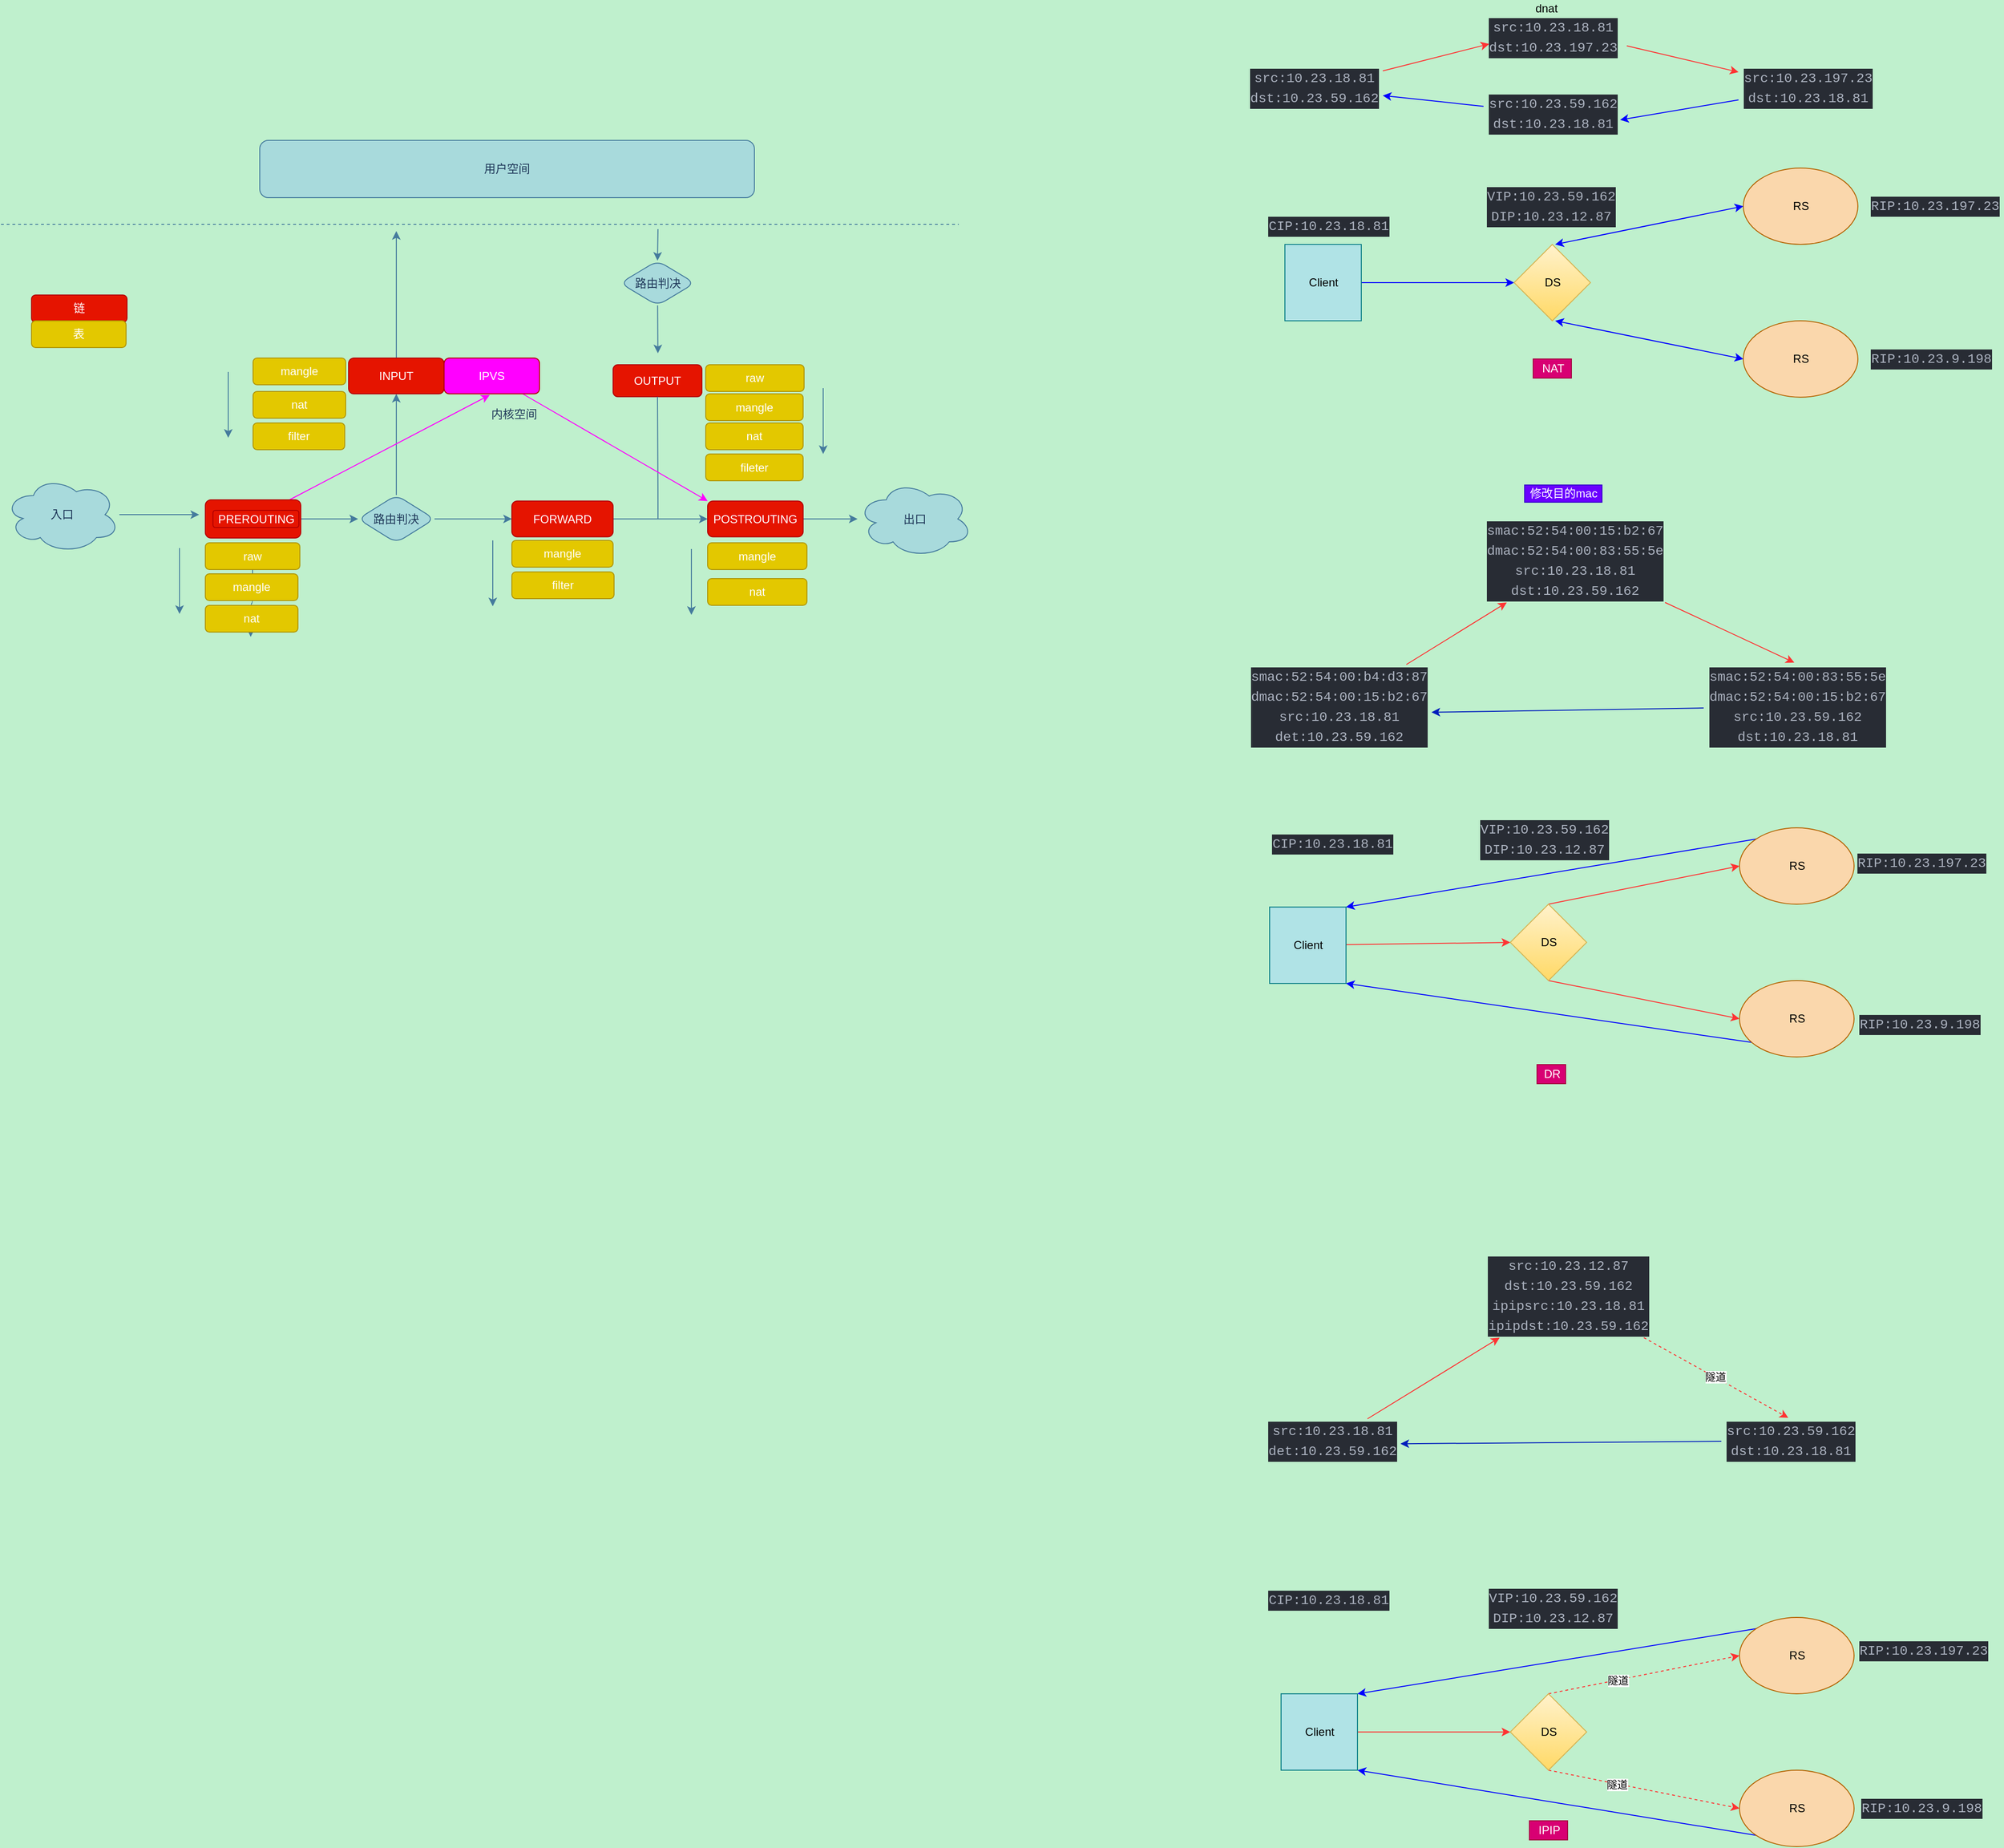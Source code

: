 <mxfile>
    <diagram id="GMHvPgjsuaQrlUMdtgEz" name="第 1 页">
        <mxGraphModel dx="1312" dy="819" grid="0" gridSize="10" guides="1" tooltips="1" connect="1" arrows="1" fold="1" page="1" pageScale="1" pageWidth="4681" pageHeight="3300" background="#BFF0CD" math="0" shadow="0">
            <root>
                <mxCell id="0"/>
                <mxCell id="1" parent="0"/>
                <mxCell id="16" style="edgeStyle=none;html=1;entryX=0;entryY=0.5;entryDx=0;entryDy=0;strokeColor=#0000FF;" parent="1" source="13" target="14" edge="1">
                    <mxGeometry relative="1" as="geometry"/>
                </mxCell>
                <mxCell id="13" value="&lt;font color=&quot;#000000&quot;&gt;Client&lt;/font&gt;" style="rounded=0;whiteSpace=wrap;html=1;fillColor=#b0e3e6;strokeColor=#0e8088;" parent="1" vertex="1">
                    <mxGeometry x="1460.5" y="337" width="80" height="80" as="geometry"/>
                </mxCell>
                <mxCell id="20" style="edgeStyle=none;html=1;exitX=0.5;exitY=1;exitDx=0;exitDy=0;" parent="1" source="14" edge="1">
                    <mxGeometry relative="1" as="geometry">
                        <mxPoint x="1740.7" y="417" as="targetPoint"/>
                    </mxGeometry>
                </mxCell>
                <mxCell id="14" value="&lt;font color=&quot;#000000&quot;&gt;DS&lt;/font&gt;" style="rhombus;whiteSpace=wrap;html=1;fillColor=#fff2cc;gradientColor=#ffd966;strokeColor=#d6b656;" parent="1" vertex="1">
                    <mxGeometry x="1700.5" y="337" width="80" height="80" as="geometry"/>
                </mxCell>
                <mxCell id="15" value="&lt;font color=&quot;#000000&quot;&gt;RS&lt;/font&gt;" style="ellipse;whiteSpace=wrap;html=1;fillColor=#fad7ac;strokeColor=#b46504;" parent="1" vertex="1">
                    <mxGeometry x="1940.5" y="257" width="120" height="80" as="geometry"/>
                </mxCell>
                <mxCell id="18" value="&lt;font color=&quot;#000000&quot;&gt;RS&lt;/font&gt;" style="ellipse;whiteSpace=wrap;html=1;fillColor=#fad7ac;strokeColor=#b46504;" parent="1" vertex="1">
                    <mxGeometry x="1940.5" y="417" width="120" height="80" as="geometry"/>
                </mxCell>
                <mxCell id="24" style="edgeStyle=none;html=1;entryX=0;entryY=0.5;entryDx=0;entryDy=0;strokeColor=#FF3333;" parent="1" source="25" target="29" edge="1">
                    <mxGeometry relative="1" as="geometry"/>
                </mxCell>
                <mxCell id="25" value="&lt;font color=&quot;#000000&quot;&gt;Client&lt;/font&gt;" style="rounded=0;whiteSpace=wrap;html=1;fillColor=#b0e3e6;strokeColor=#0e8088;" parent="1" vertex="1">
                    <mxGeometry x="1444.5" y="1031" width="80" height="80" as="geometry"/>
                </mxCell>
                <mxCell id="26" style="edgeStyle=none;html=1;entryX=0;entryY=0.5;entryDx=0;entryDy=0;exitX=0.5;exitY=0;exitDx=0;exitDy=0;strokeColor=#FF3333;" parent="1" source="29" target="30" edge="1">
                    <mxGeometry relative="1" as="geometry"/>
                </mxCell>
                <mxCell id="27" style="edgeStyle=none;html=1;entryX=0;entryY=0.5;entryDx=0;entryDy=0;exitX=0.5;exitY=1;exitDx=0;exitDy=0;strokeColor=#FF3333;" parent="1" source="29" target="31" edge="1">
                    <mxGeometry relative="1" as="geometry"/>
                </mxCell>
                <mxCell id="28" style="edgeStyle=none;html=1;exitX=0.5;exitY=1;exitDx=0;exitDy=0;" parent="1" source="29" edge="1">
                    <mxGeometry relative="1" as="geometry">
                        <mxPoint x="1736.7" y="1108" as="targetPoint"/>
                    </mxGeometry>
                </mxCell>
                <mxCell id="29" value="&lt;font color=&quot;#000000&quot;&gt;DS&lt;/font&gt;" style="rhombus;whiteSpace=wrap;html=1;fillColor=#fff2cc;gradientColor=#ffd966;strokeColor=#d6b656;" parent="1" vertex="1">
                    <mxGeometry x="1696.5" y="1028" width="80" height="80" as="geometry"/>
                </mxCell>
                <mxCell id="34" style="edgeStyle=none;html=1;entryX=1;entryY=0;entryDx=0;entryDy=0;exitX=0;exitY=0;exitDx=0;exitDy=0;strokeColor=#0000FF;" parent="1" source="30" target="25" edge="1">
                    <mxGeometry relative="1" as="geometry"/>
                </mxCell>
                <mxCell id="30" value="&lt;font color=&quot;#000000&quot;&gt;RS&lt;/font&gt;" style="ellipse;whiteSpace=wrap;html=1;fillColor=#fad7ac;strokeColor=#b46504;" parent="1" vertex="1">
                    <mxGeometry x="1936.5" y="948" width="120" height="80" as="geometry"/>
                </mxCell>
                <mxCell id="35" style="edgeStyle=none;html=1;entryX=1;entryY=1;entryDx=0;entryDy=0;exitX=0.108;exitY=0.81;exitDx=0;exitDy=0;exitPerimeter=0;strokeColor=#0000FF;" parent="1" source="31" target="25" edge="1">
                    <mxGeometry relative="1" as="geometry"/>
                </mxCell>
                <mxCell id="31" value="&lt;font color=&quot;#000000&quot;&gt;RS&lt;/font&gt;" style="ellipse;whiteSpace=wrap;html=1;fillColor=#fad7ac;strokeColor=#b46504;" parent="1" vertex="1">
                    <mxGeometry x="1936.5" y="1108" width="120" height="80" as="geometry"/>
                </mxCell>
                <mxCell id="44" style="edgeStyle=none;html=1;entryX=0;entryY=0.5;entryDx=0;entryDy=0;strokeColor=#FF3333;" parent="1" source="45" target="49" edge="1">
                    <mxGeometry relative="1" as="geometry"/>
                </mxCell>
                <mxCell id="45" value="&lt;font color=&quot;#000000&quot;&gt;Client&lt;/font&gt;" style="rounded=0;whiteSpace=wrap;html=1;fillColor=#b0e3e6;strokeColor=#0e8088;" parent="1" vertex="1">
                    <mxGeometry x="1456.5" y="1855" width="80" height="80" as="geometry"/>
                </mxCell>
                <mxCell id="48" style="edgeStyle=none;html=1;exitX=0.5;exitY=1;exitDx=0;exitDy=0;" parent="1" source="49" edge="1">
                    <mxGeometry relative="1" as="geometry">
                        <mxPoint x="1736.7" y="1935" as="targetPoint"/>
                    </mxGeometry>
                </mxCell>
                <mxCell id="95" style="edgeStyle=none;html=1;entryX=0;entryY=0.5;entryDx=0;entryDy=0;strokeColor=#FF3333;exitX=0.5;exitY=0;exitDx=0;exitDy=0;dashed=1;" parent="1" source="49" target="50" edge="1">
                    <mxGeometry relative="1" as="geometry"/>
                </mxCell>
                <mxCell id="97" value="隧道" style="edgeLabel;html=1;align=center;verticalAlign=middle;resizable=0;points=[];" parent="95" vertex="1" connectable="0">
                    <mxGeometry x="-0.269" relative="1" as="geometry">
                        <mxPoint x="-1" as="offset"/>
                    </mxGeometry>
                </mxCell>
                <mxCell id="96" value="隧道" style="edgeStyle=none;html=1;entryX=0;entryY=0.5;entryDx=0;entryDy=0;dashed=1;strokeColor=#FF3333;exitX=0.5;exitY=1;exitDx=0;exitDy=0;" parent="1" source="49" target="51" edge="1">
                    <mxGeometry x="-0.279" y="-1" relative="1" as="geometry">
                        <mxPoint as="offset"/>
                    </mxGeometry>
                </mxCell>
                <mxCell id="49" value="&lt;font color=&quot;#000000&quot;&gt;DS&lt;/font&gt;" style="rhombus;whiteSpace=wrap;html=1;fillColor=#fff2cc;gradientColor=#ffd966;strokeColor=#d6b656;" parent="1" vertex="1">
                    <mxGeometry x="1696.5" y="1855" width="80" height="80" as="geometry"/>
                </mxCell>
                <mxCell id="99" style="edgeStyle=none;html=1;entryX=1;entryY=0;entryDx=0;entryDy=0;strokeColor=#0000FF;exitX=0;exitY=0;exitDx=0;exitDy=0;" parent="1" source="50" target="45" edge="1">
                    <mxGeometry relative="1" as="geometry"/>
                </mxCell>
                <mxCell id="50" value="&lt;font color=&quot;#000000&quot;&gt;RS&lt;/font&gt;" style="ellipse;whiteSpace=wrap;html=1;fillColor=#fad7ac;strokeColor=#b46504;" parent="1" vertex="1">
                    <mxGeometry x="1936.5" y="1775" width="120" height="80" as="geometry"/>
                </mxCell>
                <mxCell id="100" style="edgeStyle=none;html=1;entryX=1;entryY=1;entryDx=0;entryDy=0;strokeColor=#0000FF;exitX=0;exitY=1;exitDx=0;exitDy=0;" parent="1" source="51" target="45" edge="1">
                    <mxGeometry relative="1" as="geometry"/>
                </mxCell>
                <mxCell id="51" value="&lt;font color=&quot;#000000&quot;&gt;RS&lt;/font&gt;" style="ellipse;whiteSpace=wrap;html=1;fillColor=#fad7ac;strokeColor=#b46504;" parent="1" vertex="1">
                    <mxGeometry x="1936.5" y="1935" width="120" height="80" as="geometry"/>
                </mxCell>
                <mxCell id="57" value="NAT" style="text;html=1;align=center;verticalAlign=middle;resizable=0;points=[];autosize=1;strokeColor=#A50040;fillColor=#d80073;fontColor=#ffffff;" parent="1" vertex="1">
                    <mxGeometry x="1720.5" y="457" width="40" height="20" as="geometry"/>
                </mxCell>
                <mxCell id="58" value="DR" style="text;html=1;align=center;verticalAlign=middle;resizable=0;points=[];autosize=1;strokeColor=#A50040;fillColor=#d80073;fontColor=#ffffff;" parent="1" vertex="1">
                    <mxGeometry x="1724.5" y="1196" width="30" height="20" as="geometry"/>
                </mxCell>
                <mxCell id="59" value="IPIP&lt;br&gt;" style="text;html=1;align=center;verticalAlign=middle;resizable=0;points=[];autosize=1;strokeColor=#A50040;fillColor=#d80073;fontColor=#ffffff;" parent="1" vertex="1">
                    <mxGeometry x="1716.5" y="1988" width="40" height="20" as="geometry"/>
                </mxCell>
                <mxCell id="61" value="" style="endArrow=classic;startArrow=classic;html=1;strokeColor=#0000FF;entryX=0;entryY=0.5;entryDx=0;entryDy=0;" parent="1" target="15" edge="1">
                    <mxGeometry width="50" height="50" relative="1" as="geometry">
                        <mxPoint x="1743.5" y="337" as="sourcePoint"/>
                        <mxPoint x="1793.5" y="287" as="targetPoint"/>
                    </mxGeometry>
                </mxCell>
                <mxCell id="62" value="" style="endArrow=classic;startArrow=classic;html=1;strokeColor=#0000FF;exitX=0;exitY=0.5;exitDx=0;exitDy=0;" parent="1" source="18" edge="1">
                    <mxGeometry width="50" height="50" relative="1" as="geometry">
                        <mxPoint x="1693.5" y="467" as="sourcePoint"/>
                        <mxPoint x="1743.5" y="417" as="targetPoint"/>
                    </mxGeometry>
                </mxCell>
                <mxCell id="63" value="&lt;div style=&quot;color: rgb(171 , 178 , 191) ; background-color: rgb(40 , 44 , 52) ; font-family: &amp;#34;jetbrains mono&amp;#34; , &amp;#34;courier new&amp;#34; , monospace , &amp;#34;menlo&amp;#34; , &amp;#34;monaco&amp;#34; , &amp;#34;courier new&amp;#34; , monospace ; font-size: 14px ; line-height: 21px&quot;&gt;CIP:10.23.18.81&lt;/div&gt;" style="text;html=1;align=center;verticalAlign=middle;resizable=0;points=[];autosize=1;strokeColor=none;fillColor=none;" parent="1" vertex="1">
                    <mxGeometry x="1437.5" y="305" width="136" height="25" as="geometry"/>
                </mxCell>
                <mxCell id="64" value="&lt;div style=&quot;color: rgb(171 , 178 , 191) ; background-color: rgb(40 , 44 , 52) ; font-family: &amp;#34;jetbrains mono&amp;#34; , &amp;#34;courier new&amp;#34; , monospace , &amp;#34;menlo&amp;#34; , &amp;#34;monaco&amp;#34; , &amp;#34;courier new&amp;#34; , monospace ; font-size: 14px ; line-height: 21px&quot;&gt;VIP:10.23.59.162&lt;/div&gt;&lt;div style=&quot;color: rgb(171 , 178 , 191) ; background-color: rgb(40 , 44 , 52) ; font-family: &amp;#34;jetbrains mono&amp;#34; , &amp;#34;courier new&amp;#34; , monospace , &amp;#34;menlo&amp;#34; , &amp;#34;monaco&amp;#34; , &amp;#34;courier new&amp;#34; , monospace ; font-size: 14px ; line-height: 21px&quot;&gt;DIP:&lt;span style=&quot;font-family: &amp;#34;jetbrains mono&amp;#34; , &amp;#34;courier new&amp;#34; , monospace , &amp;#34;menlo&amp;#34; , &amp;#34;monaco&amp;#34; , &amp;#34;courier new&amp;#34; , monospace&quot;&gt;10.23.12.87&lt;/span&gt;&lt;/div&gt;" style="text;html=1;align=center;verticalAlign=middle;resizable=0;points=[];autosize=1;strokeColor=none;fillColor=none;" parent="1" vertex="1">
                    <mxGeometry x="1666.5" y="274" width="144" height="46" as="geometry"/>
                </mxCell>
                <mxCell id="69" value="&lt;div style=&quot;color: rgb(171 , 178 , 191) ; background-color: rgb(40 , 44 , 52) ; font-family: &amp;#34;jetbrains mono&amp;#34; , &amp;#34;courier new&amp;#34; , monospace , &amp;#34;menlo&amp;#34; , &amp;#34;monaco&amp;#34; , &amp;#34;courier new&amp;#34; , monospace ; font-size: 14px ; line-height: 21px&quot;&gt;RIP:&lt;span style=&quot;font-family: &amp;#34;jetbrains mono&amp;#34; , &amp;#34;courier new&amp;#34; , monospace , &amp;#34;menlo&amp;#34; , &amp;#34;monaco&amp;#34; , &amp;#34;courier new&amp;#34; , monospace&quot;&gt;10.23.197.23&lt;/span&gt;&lt;/div&gt;" style="text;html=1;align=center;verticalAlign=middle;resizable=0;points=[];autosize=1;strokeColor=none;fillColor=none;" parent="1" vertex="1">
                    <mxGeometry x="2068.5" y="284.5" width="144" height="25" as="geometry"/>
                </mxCell>
                <mxCell id="70" value="&lt;div style=&quot;color: rgb(171 , 178 , 191) ; background-color: rgb(40 , 44 , 52) ; font-family: &amp;#34;jetbrains mono&amp;#34; , &amp;#34;courier new&amp;#34; , monospace , &amp;#34;menlo&amp;#34; , &amp;#34;monaco&amp;#34; , &amp;#34;courier new&amp;#34; , monospace ; font-size: 14px ; line-height: 21px&quot;&gt;RIP:&lt;span style=&quot;font-family: &amp;#34;jetbrains mono&amp;#34; , &amp;#34;courier new&amp;#34; , monospace , &amp;#34;menlo&amp;#34; , &amp;#34;monaco&amp;#34; , &amp;#34;courier new&amp;#34; , monospace&quot;&gt;10.23.9.198  &lt;/span&gt;&lt;/div&gt;" style="text;html=1;align=center;verticalAlign=middle;resizable=0;points=[];autosize=1;strokeColor=none;fillColor=none;" parent="1" vertex="1">
                    <mxGeometry x="2068.5" y="444.5" width="136" height="25" as="geometry"/>
                </mxCell>
                <mxCell id="71" value="&lt;div style=&quot;color: rgb(171 , 178 , 191) ; background-color: rgb(40 , 44 , 52) ; font-family: &amp;#34;jetbrains mono&amp;#34; , &amp;#34;courier new&amp;#34; , monospace , &amp;#34;menlo&amp;#34; , &amp;#34;monaco&amp;#34; , &amp;#34;courier new&amp;#34; , monospace ; font-size: 14px ; line-height: 21px&quot;&gt;CIP:10.23.18.81&lt;/div&gt;" style="text;html=1;align=center;verticalAlign=middle;resizable=0;points=[];autosize=1;strokeColor=none;fillColor=none;" parent="1" vertex="1">
                    <mxGeometry x="1441.5" y="952" width="136" height="25" as="geometry"/>
                </mxCell>
                <mxCell id="72" value="&lt;div style=&quot;color: rgb(171 , 178 , 191) ; background-color: rgb(40 , 44 , 52) ; font-family: &amp;#34;jetbrains mono&amp;#34; , &amp;#34;courier new&amp;#34; , monospace , &amp;#34;menlo&amp;#34; , &amp;#34;monaco&amp;#34; , &amp;#34;courier new&amp;#34; , monospace ; font-size: 14px ; line-height: 21px&quot;&gt;VIP:10.23.59.162&lt;/div&gt;&lt;div style=&quot;color: rgb(171 , 178 , 191) ; background-color: rgb(40 , 44 , 52) ; font-family: &amp;#34;jetbrains mono&amp;#34; , &amp;#34;courier new&amp;#34; , monospace , &amp;#34;menlo&amp;#34; , &amp;#34;monaco&amp;#34; , &amp;#34;courier new&amp;#34; , monospace ; font-size: 14px ; line-height: 21px&quot;&gt;DIP:&lt;span style=&quot;font-family: &amp;#34;jetbrains mono&amp;#34; , &amp;#34;courier new&amp;#34; , monospace , &amp;#34;menlo&amp;#34; , &amp;#34;monaco&amp;#34; , &amp;#34;courier new&amp;#34; , monospace&quot;&gt;10.23.12.87&lt;/span&gt;&lt;/div&gt;" style="text;html=1;align=center;verticalAlign=middle;resizable=0;points=[];autosize=1;strokeColor=none;fillColor=none;" parent="1" vertex="1">
                    <mxGeometry x="1659.5" y="937" width="144" height="46" as="geometry"/>
                </mxCell>
                <mxCell id="73" value="&lt;div style=&quot;color: rgb(171 , 178 , 191) ; background-color: rgb(40 , 44 , 52) ; font-family: &amp;#34;jetbrains mono&amp;#34; , &amp;#34;courier new&amp;#34; , monospace , &amp;#34;menlo&amp;#34; , &amp;#34;monaco&amp;#34; , &amp;#34;courier new&amp;#34; , monospace ; font-size: 14px ; line-height: 21px&quot;&gt;RIP:&lt;span style=&quot;font-family: &amp;#34;jetbrains mono&amp;#34; , &amp;#34;courier new&amp;#34; , monospace , &amp;#34;menlo&amp;#34; , &amp;#34;monaco&amp;#34; , &amp;#34;courier new&amp;#34; , monospace&quot;&gt;10.23.197.23&lt;/span&gt;&lt;/div&gt;" style="text;html=1;align=center;verticalAlign=middle;resizable=0;points=[];autosize=1;strokeColor=none;fillColor=none;" parent="1" vertex="1">
                    <mxGeometry x="2054.5" y="972" width="144" height="25" as="geometry"/>
                </mxCell>
                <mxCell id="74" value="&lt;div style=&quot;color: rgb(171 , 178 , 191) ; background-color: rgb(40 , 44 , 52) ; font-family: &amp;#34;jetbrains mono&amp;#34; , &amp;#34;courier new&amp;#34; , monospace , &amp;#34;menlo&amp;#34; , &amp;#34;monaco&amp;#34; , &amp;#34;courier new&amp;#34; , monospace ; font-size: 14px ; line-height: 21px&quot;&gt;CIP:10.23.18.81&lt;/div&gt;" style="text;html=1;align=center;verticalAlign=middle;resizable=0;points=[];autosize=1;strokeColor=none;fillColor=none;" parent="1" vertex="1">
                    <mxGeometry x="1437.5" y="1744" width="136" height="25" as="geometry"/>
                </mxCell>
                <mxCell id="75" value="&lt;div style=&quot;color: rgb(171 , 178 , 191) ; background-color: rgb(40 , 44 , 52) ; font-family: &amp;#34;jetbrains mono&amp;#34; , &amp;#34;courier new&amp;#34; , monospace , &amp;#34;menlo&amp;#34; , &amp;#34;monaco&amp;#34; , &amp;#34;courier new&amp;#34; , monospace ; font-size: 14px ; line-height: 21px&quot;&gt;VIP:10.23.59.162&lt;/div&gt;&lt;div style=&quot;color: rgb(171 , 178 , 191) ; background-color: rgb(40 , 44 , 52) ; font-family: &amp;#34;jetbrains mono&amp;#34; , &amp;#34;courier new&amp;#34; , monospace , &amp;#34;menlo&amp;#34; , &amp;#34;monaco&amp;#34; , &amp;#34;courier new&amp;#34; , monospace ; font-size: 14px ; line-height: 21px&quot;&gt;DIP:&lt;span style=&quot;font-family: &amp;#34;jetbrains mono&amp;#34; , &amp;#34;courier new&amp;#34; , monospace , &amp;#34;menlo&amp;#34; , &amp;#34;monaco&amp;#34; , &amp;#34;courier new&amp;#34; , monospace&quot;&gt;10.23.12.87&lt;/span&gt;&lt;/div&gt;" style="text;html=1;align=center;verticalAlign=middle;resizable=0;points=[];autosize=1;strokeColor=none;fillColor=none;" parent="1" vertex="1">
                    <mxGeometry x="1668.5" y="1742" width="144" height="46" as="geometry"/>
                </mxCell>
                <mxCell id="76" value="&lt;div style=&quot;color: rgb(171 , 178 , 191) ; background-color: rgb(40 , 44 , 52) ; font-family: &amp;#34;jetbrains mono&amp;#34; , &amp;#34;courier new&amp;#34; , monospace , &amp;#34;menlo&amp;#34; , &amp;#34;monaco&amp;#34; , &amp;#34;courier new&amp;#34; , monospace ; font-size: 14px ; line-height: 21px&quot;&gt;RIP:&lt;span style=&quot;font-family: &amp;#34;jetbrains mono&amp;#34; , &amp;#34;courier new&amp;#34; , monospace , &amp;#34;menlo&amp;#34; , &amp;#34;monaco&amp;#34; , &amp;#34;courier new&amp;#34; , monospace&quot;&gt;10.23.197.23&lt;/span&gt;&lt;/div&gt;" style="text;html=1;align=center;verticalAlign=middle;resizable=0;points=[];autosize=1;strokeColor=none;fillColor=none;" parent="1" vertex="1">
                    <mxGeometry x="2056.5" y="1797" width="144" height="25" as="geometry"/>
                </mxCell>
                <mxCell id="82" style="edgeStyle=none;html=1;fontColor=#000000;strokeColor=#FF3333;" parent="1" source="77" edge="1">
                    <mxGeometry relative="1" as="geometry">
                        <mxPoint x="1674.5" y="126.995" as="targetPoint"/>
                    </mxGeometry>
                </mxCell>
                <mxCell id="77" value="&lt;div style=&quot;color: rgb(171 , 178 , 191) ; background-color: rgb(40 , 44 , 52) ; font-family: &amp;#34;jetbrains mono&amp;#34; , &amp;#34;courier new&amp;#34; , monospace , &amp;#34;menlo&amp;#34; , &amp;#34;monaco&amp;#34; , &amp;#34;courier new&amp;#34; , monospace ; font-size: 14px ; line-height: 21px&quot;&gt;&lt;div&gt;src:10.23.18.81&lt;/div&gt;&lt;div&gt;dst:10.23.59.162&lt;/div&gt;&lt;/div&gt;" style="text;html=1;align=center;verticalAlign=middle;resizable=0;points=[];autosize=1;strokeColor=none;fillColor=none;fontColor=#000000;" parent="1" vertex="1">
                    <mxGeometry x="1419" y="150.45" width="144" height="46" as="geometry"/>
                </mxCell>
                <mxCell id="83" style="edgeStyle=none;html=1;fontColor=#000000;strokeColor=#FF3333;" parent="1" target="80" edge="1">
                    <mxGeometry relative="1" as="geometry">
                        <mxPoint x="1818.5" y="129.025" as="sourcePoint"/>
                    </mxGeometry>
                </mxCell>
                <mxCell id="79" value="&lt;div style=&quot;color: rgb(171 , 178 , 191) ; background-color: rgb(40 , 44 , 52) ; font-family: &amp;#34;jetbrains mono&amp;#34; , &amp;#34;courier new&amp;#34; , monospace , &amp;#34;menlo&amp;#34; , &amp;#34;monaco&amp;#34; , &amp;#34;courier new&amp;#34; , monospace ; font-size: 14px ; line-height: 21px&quot;&gt;&lt;div&gt;src:10.23.18.81&lt;/div&gt;&lt;div&gt;dst:10.23.197.23&lt;/div&gt;&lt;/div&gt;" style="text;html=1;align=center;verticalAlign=middle;resizable=0;points=[];autosize=1;strokeColor=none;fillColor=none;fontColor=#000000;" parent="1" vertex="1">
                    <mxGeometry x="1668.5" y="97" width="144" height="46" as="geometry"/>
                </mxCell>
                <mxCell id="84" style="edgeStyle=none;html=1;entryX=0.993;entryY=0.642;entryDx=0;entryDy=0;entryPerimeter=0;fontColor=#000000;strokeColor=#0000FF;" parent="1" source="80" target="81" edge="1">
                    <mxGeometry relative="1" as="geometry"/>
                </mxCell>
                <mxCell id="80" value="&lt;div style=&quot;color: rgb(171 , 178 , 191) ; background-color: rgb(40 , 44 , 52) ; font-family: &amp;#34;jetbrains mono&amp;#34; , &amp;#34;courier new&amp;#34; , monospace , &amp;#34;menlo&amp;#34; , &amp;#34;monaco&amp;#34; , &amp;#34;courier new&amp;#34; , monospace ; font-size: 14px ; line-height: 21px&quot;&gt;&lt;div&gt;src:10.23.197.23&lt;/div&gt;&lt;div&gt;dst:10.23.18.81&lt;/div&gt;&lt;/div&gt;" style="text;html=1;align=center;verticalAlign=middle;resizable=0;points=[];autosize=1;strokeColor=none;fillColor=none;fontColor=#000000;" parent="1" vertex="1">
                    <mxGeometry x="1935.5" y="150.45" width="144" height="46" as="geometry"/>
                </mxCell>
                <mxCell id="85" style="edgeStyle=none;html=1;fontColor=#000000;strokeColor=#0000FF;" parent="1" source="81" target="77" edge="1">
                    <mxGeometry relative="1" as="geometry"/>
                </mxCell>
                <mxCell id="81" value="&lt;div style=&quot;color: rgb(171 , 178 , 191) ; background-color: rgb(40 , 44 , 52) ; font-family: &amp;#34;jetbrains mono&amp;#34; , &amp;#34;courier new&amp;#34; , monospace , &amp;#34;menlo&amp;#34; , &amp;#34;monaco&amp;#34; , &amp;#34;courier new&amp;#34; , monospace ; font-size: 14px ; line-height: 21px&quot;&gt;&lt;div&gt;src:10.23.59.162&lt;/div&gt;&lt;div&gt;dst:10.23.18.81&lt;/div&gt;&lt;/div&gt;" style="text;html=1;align=center;verticalAlign=middle;resizable=0;points=[];autosize=1;strokeColor=none;fillColor=none;fontColor=#000000;" parent="1" vertex="1">
                    <mxGeometry x="1668.5" y="177" width="144" height="46" as="geometry"/>
                </mxCell>
                <mxCell id="86" value="dnat" style="text;html=1;align=center;verticalAlign=middle;resizable=0;points=[];autosize=1;strokeColor=none;fillColor=none;fontColor=#000000;" parent="1" vertex="1">
                    <mxGeometry x="1717.5" y="81" width="33" height="18" as="geometry"/>
                </mxCell>
                <mxCell id="91" style="edgeStyle=none;html=1;fillColor=#d80073;strokeColor=#FF3333;" parent="1" source="87" target="89" edge="1">
                    <mxGeometry relative="1" as="geometry"/>
                </mxCell>
                <mxCell id="87" value="&lt;div style=&quot;color: rgb(171 , 178 , 191) ; background-color: rgb(40 , 44 , 52) ; font-family: &amp;#34;jetbrains mono&amp;#34; , &amp;#34;courier new&amp;#34; , monospace , &amp;#34;menlo&amp;#34; , &amp;#34;monaco&amp;#34; , &amp;#34;courier new&amp;#34; , monospace ; font-size: 14px ; line-height: 21px&quot;&gt;&lt;div&gt;smac:52:54:00:b4:d3:87&lt;/div&gt;&lt;div&gt;dmac:52:54:00:15:b2:67&lt;/div&gt;&lt;div&gt;src:10.23.18.81&lt;/div&gt;&lt;div&gt;det:10.23.59.162&lt;/div&gt;&lt;/div&gt;" style="text;html=1;align=center;verticalAlign=middle;resizable=0;points=[];autosize=1;strokeColor=none;fillColor=none;" parent="1" vertex="1">
                    <mxGeometry x="1419" y="777" width="195" height="88" as="geometry"/>
                </mxCell>
                <mxCell id="93" style="edgeStyle=none;html=1;entryX=1;entryY=0.568;entryDx=0;entryDy=0;entryPerimeter=0;fillColor=#0050ef;strokeColor=#001DBC;" parent="1" source="88" target="87" edge="1">
                    <mxGeometry relative="1" as="geometry"/>
                </mxCell>
                <mxCell id="88" value="&lt;div style=&quot;color: rgb(171 , 178 , 191) ; background-color: rgb(40 , 44 , 52) ; font-family: &amp;#34;jetbrains mono&amp;#34; , &amp;#34;courier new&amp;#34; , monospace , &amp;#34;menlo&amp;#34; , &amp;#34;monaco&amp;#34; , &amp;#34;courier new&amp;#34; , monospace ; font-size: 14px ; line-height: 21px&quot;&gt;&lt;div&gt;smac:52:54:00:83:55:5e&lt;/div&gt;&lt;div&gt;dmac:52:54:00:15:b2:67&lt;/div&gt;&lt;div&gt;src:10.23.59.162&lt;/div&gt;&lt;div&gt;dst:10.23.18.81&lt;/div&gt;&lt;/div&gt;" style="text;html=1;align=center;verticalAlign=middle;resizable=0;points=[];autosize=1;strokeColor=none;fillColor=none;" parent="1" vertex="1">
                    <mxGeometry x="1899" y="777" width="195" height="88" as="geometry"/>
                </mxCell>
                <mxCell id="92" style="edgeStyle=none;html=1;entryX=0.487;entryY=-0.023;entryDx=0;entryDy=0;entryPerimeter=0;fillColor=#a20025;strokeColor=#FF3333;" parent="1" source="89" target="88" edge="1">
                    <mxGeometry relative="1" as="geometry"/>
                </mxCell>
                <mxCell id="89" value="&lt;div style=&quot;color: rgb(171 , 178 , 191) ; background-color: rgb(40 , 44 , 52) ; font-family: &amp;#34;jetbrains mono&amp;#34; , &amp;#34;courier new&amp;#34; , monospace , &amp;#34;menlo&amp;#34; , &amp;#34;monaco&amp;#34; , &amp;#34;courier new&amp;#34; , monospace ; font-size: 14px ; line-height: 21px&quot;&gt;&lt;div&gt;smac:52:54:00:15:b2:67&lt;/div&gt;&lt;div&gt;dmac:52:54:00:83:55:5e&lt;/div&gt;&lt;div&gt;src:10.23.18.81&lt;/div&gt;&lt;div&gt;dst:10.23.59.162&lt;/div&gt;&lt;/div&gt;" style="text;html=1;align=center;verticalAlign=middle;resizable=0;points=[];autosize=1;strokeColor=none;fillColor=none;" parent="1" vertex="1">
                    <mxGeometry x="1666.5" y="624" width="195" height="88" as="geometry"/>
                </mxCell>
                <mxCell id="90" value="&lt;div style=&quot;color: rgb(171 , 178 , 191) ; background-color: rgb(40 , 44 , 52) ; font-family: &amp;#34;jetbrains mono&amp;#34; , &amp;#34;courier new&amp;#34; , monospace , &amp;#34;menlo&amp;#34; , &amp;#34;monaco&amp;#34; , &amp;#34;courier new&amp;#34; , monospace ; font-size: 14px ; line-height: 21px&quot;&gt;RIP:&lt;span style=&quot;font-family: &amp;#34;jetbrains mono&amp;#34; , &amp;#34;courier new&amp;#34; , monospace , &amp;#34;menlo&amp;#34; , &amp;#34;monaco&amp;#34; , &amp;#34;courier new&amp;#34; , monospace&quot;&gt;10.23.9.198  &lt;/span&gt;&lt;/div&gt;" style="text;html=1;align=center;verticalAlign=middle;resizable=0;points=[];autosize=1;strokeColor=none;fillColor=none;" parent="1" vertex="1">
                    <mxGeometry x="2056.5" y="1141" width="136" height="25" as="geometry"/>
                </mxCell>
                <mxCell id="94" value="修改目的mac" style="text;html=1;align=center;verticalAlign=middle;resizable=0;points=[];autosize=1;fillColor=#6a00ff;fontColor=#ffffff;strokeColor=#3700CC;" parent="1" vertex="1">
                    <mxGeometry x="1711.5" y="589" width="81" height="18" as="geometry"/>
                </mxCell>
                <mxCell id="101" style="edgeStyle=none;html=1;fillColor=#d80073;strokeColor=#FF3333;" parent="1" source="102" target="106" edge="1">
                    <mxGeometry relative="1" as="geometry"/>
                </mxCell>
                <mxCell id="102" value="&lt;div style=&quot;color: rgb(171 , 178 , 191) ; background-color: rgb(40 , 44 , 52) ; font-family: &amp;#34;jetbrains mono&amp;#34; , &amp;#34;courier new&amp;#34; , monospace , &amp;#34;menlo&amp;#34; , &amp;#34;monaco&amp;#34; , &amp;#34;courier new&amp;#34; , monospace ; font-size: 14px ; line-height: 21px&quot;&gt;&lt;div&gt;src:10.23.18.81&lt;/div&gt;&lt;div&gt;det:10.23.59.162&lt;/div&gt;&lt;/div&gt;" style="text;html=1;align=center;verticalAlign=middle;resizable=0;points=[];autosize=1;strokeColor=none;fillColor=none;" parent="1" vertex="1">
                    <mxGeometry x="1437.5" y="1567" width="144" height="46" as="geometry"/>
                </mxCell>
                <mxCell id="103" style="edgeStyle=none;html=1;entryX=1;entryY=0.568;entryDx=0;entryDy=0;entryPerimeter=0;fillColor=#0050ef;strokeColor=#001DBC;" parent="1" source="104" target="102" edge="1">
                    <mxGeometry relative="1" as="geometry"/>
                </mxCell>
                <mxCell id="104" value="&lt;div style=&quot;color: rgb(171 , 178 , 191) ; background-color: rgb(40 , 44 , 52) ; font-family: &amp;#34;jetbrains mono&amp;#34; , &amp;#34;courier new&amp;#34; , monospace , &amp;#34;menlo&amp;#34; , &amp;#34;monaco&amp;#34; , &amp;#34;courier new&amp;#34; , monospace ; font-size: 14px ; line-height: 21px&quot;&gt;&lt;div&gt;src:10.23.59.162&lt;/div&gt;&lt;div&gt;dst:10.23.18.81&lt;/div&gt;&lt;/div&gt;" style="text;html=1;align=center;verticalAlign=middle;resizable=0;points=[];autosize=1;strokeColor=none;fillColor=none;" parent="1" vertex="1">
                    <mxGeometry x="1917.5" y="1567" width="144" height="46" as="geometry"/>
                </mxCell>
                <mxCell id="105" style="edgeStyle=none;html=1;entryX=0.487;entryY=-0.023;entryDx=0;entryDy=0;entryPerimeter=0;fillColor=#a20025;strokeColor=#FF3333;dashed=1;" parent="1" source="106" target="104" edge="1">
                    <mxGeometry relative="1" as="geometry"/>
                </mxCell>
                <mxCell id="109" value="隧道" style="edgeLabel;html=1;align=center;verticalAlign=middle;resizable=0;points=[];" parent="105" vertex="1" connectable="0">
                    <mxGeometry x="-0.019" y="1" relative="1" as="geometry">
                        <mxPoint as="offset"/>
                    </mxGeometry>
                </mxCell>
                <mxCell id="106" value="&lt;div style=&quot;color: rgb(171 , 178 , 191) ; background-color: rgb(40 , 44 , 52) ; font-family: &amp;#34;jetbrains mono&amp;#34; , &amp;#34;courier new&amp;#34; , monospace , &amp;#34;menlo&amp;#34; , &amp;#34;monaco&amp;#34; , &amp;#34;courier new&amp;#34; , monospace ; font-size: 14px ; line-height: 21px&quot;&gt;&lt;div&gt;src:10.23.12.87&lt;br&gt;&lt;/div&gt;&lt;div&gt;dst:10.23.59.162&lt;/div&gt;&lt;div&gt;ipipsrc:10.23.18.81&lt;/div&gt;&lt;div&gt;ipipdst:10.23.59.162&lt;/div&gt;&lt;/div&gt;" style="text;html=1;align=center;verticalAlign=middle;resizable=0;points=[];autosize=1;strokeColor=none;fillColor=none;" parent="1" vertex="1">
                    <mxGeometry x="1668" y="1394" width="178" height="88" as="geometry"/>
                </mxCell>
                <mxCell id="110" value="&lt;div style=&quot;color: rgb(171 , 178 , 191) ; background-color: rgb(40 , 44 , 52) ; font-family: &amp;#34;jetbrains mono&amp;#34; , &amp;#34;courier new&amp;#34; , monospace , &amp;#34;menlo&amp;#34; , &amp;#34;monaco&amp;#34; , &amp;#34;courier new&amp;#34; , monospace ; font-size: 14px ; line-height: 21px&quot;&gt;RIP:&lt;span style=&quot;font-family: &amp;#34;jetbrains mono&amp;#34; , &amp;#34;courier new&amp;#34; , monospace , &amp;#34;menlo&amp;#34; , &amp;#34;monaco&amp;#34; , &amp;#34;courier new&amp;#34; , monospace&quot;&gt;10.23.9.198  &lt;/span&gt;&lt;/div&gt;" style="text;html=1;align=center;verticalAlign=middle;resizable=0;points=[];autosize=1;strokeColor=none;fillColor=none;" parent="1" vertex="1">
                    <mxGeometry x="2058.5" y="1962.5" width="136" height="25" as="geometry"/>
                </mxCell>
                <mxCell id="111" value="" style="edgeStyle=orthogonalEdgeStyle;orthogonalLoop=1;jettySize=auto;html=1;strokeColor=#457B9D;fontColor=#1D3557;labelBackgroundColor=#F1FAEE;" edge="1" source="113" target="117" parent="1">
                    <mxGeometry relative="1" as="geometry"/>
                </mxCell>
                <mxCell id="112" value="" style="edgeStyle=orthogonalEdgeStyle;orthogonalLoop=1;jettySize=auto;html=1;strokeColor=#457B9D;fontColor=#1D3557;labelBackgroundColor=#F1FAEE;" edge="1" source="113" target="121" parent="1">
                    <mxGeometry relative="1" as="geometry"/>
                </mxCell>
                <mxCell id="113" value="路由判决" style="rhombus;whiteSpace=wrap;html=1;fillColor=#A8DADC;strokeColor=#457B9D;fontColor=#1D3557;rounded=1;" vertex="1" parent="1">
                    <mxGeometry x="490" y="599.5" width="80" height="50" as="geometry"/>
                </mxCell>
                <mxCell id="114" value="" style="edgeStyle=orthogonalEdgeStyle;orthogonalLoop=1;jettySize=auto;html=1;strokeColor=#457B9D;fontColor=#1D3557;labelBackgroundColor=#F1FAEE;" edge="1" source="115" target="113" parent="1">
                    <mxGeometry relative="1" as="geometry"/>
                </mxCell>
                <mxCell id="162" style="edgeStyle=none;html=1;strokeColor=#FF00FF;" edge="1" parent="1" source="115">
                    <mxGeometry relative="1" as="geometry">
                        <mxPoint x="627.833" y="494.667" as="targetPoint"/>
                    </mxGeometry>
                </mxCell>
                <mxCell id="115" value="" style="whiteSpace=wrap;html=1;fillColor=#e51400;strokeColor=#B20000;fontColor=#ffffff;rounded=1;" vertex="1" parent="1">
                    <mxGeometry x="330" y="604.5" width="100" height="40" as="geometry"/>
                </mxCell>
                <mxCell id="116" value="" style="edgeStyle=orthogonalEdgeStyle;orthogonalLoop=1;jettySize=auto;html=1;strokeColor=#457B9D;fontColor=#1D3557;labelBackgroundColor=#F1FAEE;" edge="1" source="117" target="119" parent="1">
                    <mxGeometry relative="1" as="geometry"/>
                </mxCell>
                <mxCell id="117" value="FORWARD" style="whiteSpace=wrap;html=1;fillColor=#e51400;strokeColor=#B20000;fontColor=#ffffff;rounded=1;" vertex="1" parent="1">
                    <mxGeometry x="651" y="605.75" width="106" height="37.5" as="geometry"/>
                </mxCell>
                <mxCell id="118" value="" style="edgeStyle=orthogonalEdgeStyle;orthogonalLoop=1;jettySize=auto;html=1;strokeColor=#457B9D;fontColor=#1D3557;labelBackgroundColor=#F1FAEE;" edge="1" source="119" target="130" parent="1">
                    <mxGeometry relative="1" as="geometry"/>
                </mxCell>
                <mxCell id="119" value="POSTROUTING" style="whiteSpace=wrap;html=1;fillColor=#e51400;strokeColor=#B20000;fontColor=#ffffff;rounded=1;" vertex="1" parent="1">
                    <mxGeometry x="856" y="605.75" width="100" height="37.5" as="geometry"/>
                </mxCell>
                <mxCell id="120" style="edgeStyle=orthogonalEdgeStyle;orthogonalLoop=1;jettySize=auto;html=1;strokeColor=#457B9D;fontColor=#1D3557;labelBackgroundColor=#F1FAEE;" edge="1" source="121" parent="1">
                    <mxGeometry relative="1" as="geometry">
                        <mxPoint x="530" y="323" as="targetPoint"/>
                    </mxGeometry>
                </mxCell>
                <mxCell id="121" value="INPUT" style="whiteSpace=wrap;html=1;fillColor=#e51400;strokeColor=#B20000;fontColor=#ffffff;rounded=1;" vertex="1" parent="1">
                    <mxGeometry x="480" y="456" width="100" height="37.5" as="geometry"/>
                </mxCell>
                <mxCell id="122" value="OUTPUT" style="whiteSpace=wrap;html=1;fillColor=#e51400;strokeColor=#B20000;fontColor=#ffffff;rounded=1;" vertex="1" parent="1">
                    <mxGeometry x="757" y="463" width="93" height="33.5" as="geometry"/>
                </mxCell>
                <mxCell id="123" value="" style="endArrow=none;dashed=1;html=1;strokeColor=#457B9D;fontColor=#1D3557;labelBackgroundColor=#F1FAEE;" edge="1" parent="1">
                    <mxGeometry width="50" height="50" relative="1" as="geometry">
                        <mxPoint x="116" y="316" as="sourcePoint"/>
                        <mxPoint x="1119" y="316" as="targetPoint"/>
                    </mxGeometry>
                </mxCell>
                <mxCell id="124" value="" style="endArrow=none;html=1;entryX=0.5;entryY=1;entryDx=0;entryDy=0;strokeColor=#457B9D;fontColor=#1D3557;labelBackgroundColor=#F1FAEE;" edge="1" target="122" parent="1">
                    <mxGeometry width="50" height="50" relative="1" as="geometry">
                        <mxPoint x="804" y="624" as="sourcePoint"/>
                        <mxPoint x="709" y="550" as="targetPoint"/>
                        <Array as="points">
                            <mxPoint x="804" y="600"/>
                        </Array>
                    </mxGeometry>
                </mxCell>
                <mxCell id="125" value="" style="endArrow=classic;html=1;strokeColor=#457B9D;fontColor=#1D3557;labelBackgroundColor=#F1FAEE;" edge="1" source="132" parent="1">
                    <mxGeometry width="50" height="50" relative="1" as="geometry">
                        <mxPoint x="804" y="370" as="sourcePoint"/>
                        <mxPoint x="803.91" y="451" as="targetPoint"/>
                        <Array as="points"/>
                    </mxGeometry>
                </mxCell>
                <mxCell id="126" value="用户空间" style="whiteSpace=wrap;html=1;fillColor=#A8DADC;strokeColor=#457B9D;fontColor=#1D3557;rounded=1;" vertex="1" parent="1">
                    <mxGeometry x="387" y="228" width="518" height="60" as="geometry"/>
                </mxCell>
                <mxCell id="127" value="内核空间" style="text;html=1;align=center;verticalAlign=middle;resizable=0;points=[];autosize=1;fontColor=#1D3557;rounded=1;" vertex="1" parent="1">
                    <mxGeometry x="624" y="506" width="58" height="18" as="geometry"/>
                </mxCell>
                <mxCell id="128" style="edgeStyle=orthogonalEdgeStyle;orthogonalLoop=1;jettySize=auto;html=1;strokeColor=#457B9D;fontColor=#1D3557;labelBackgroundColor=#F1FAEE;" edge="1" source="129" parent="1">
                    <mxGeometry relative="1" as="geometry">
                        <mxPoint x="323.529" y="620" as="targetPoint"/>
                    </mxGeometry>
                </mxCell>
                <mxCell id="129" value="入口" style="ellipse;shape=cloud;whiteSpace=wrap;html=1;fillColor=#A8DADC;strokeColor=#457B9D;fontColor=#1D3557;rounded=1;" vertex="1" parent="1">
                    <mxGeometry x="120" y="580" width="120" height="80" as="geometry"/>
                </mxCell>
                <mxCell id="130" value="出口" style="ellipse;shape=cloud;whiteSpace=wrap;html=1;fillColor=#A8DADC;strokeColor=#457B9D;fontColor=#1D3557;rounded=1;" vertex="1" parent="1">
                    <mxGeometry x="1013" y="584.5" width="120" height="80" as="geometry"/>
                </mxCell>
                <mxCell id="131" style="edgeStyle=orthogonalEdgeStyle;orthogonalLoop=1;jettySize=auto;html=1;exitX=0.5;exitY=1;exitDx=0;exitDy=0;strokeColor=#457B9D;fontColor=#1D3557;labelBackgroundColor=#F1FAEE;" edge="1" source="132" target="132" parent="1">
                    <mxGeometry relative="1" as="geometry"/>
                </mxCell>
                <mxCell id="132" value="路由判决" style="rhombus;whiteSpace=wrap;html=1;fillColor=#A8DADC;strokeColor=#457B9D;fontColor=#1D3557;rounded=1;" vertex="1" parent="1">
                    <mxGeometry x="764.5" y="354" width="78" height="47" as="geometry"/>
                </mxCell>
                <mxCell id="133" value="" style="endArrow=classic;html=1;entryX=0.5;entryY=0;entryDx=0;entryDy=0;strokeColor=#457B9D;fontColor=#1D3557;labelBackgroundColor=#F1FAEE;" edge="1" target="132" parent="1">
                    <mxGeometry width="50" height="50" relative="1" as="geometry">
                        <mxPoint x="804" y="321" as="sourcePoint"/>
                        <mxPoint x="908" y="378" as="targetPoint"/>
                    </mxGeometry>
                </mxCell>
                <mxCell id="134" value="PREROUTING" style="text;html=1;align=center;verticalAlign=middle;resizable=0;points=[];autosize=1;fontColor=#ffffff;rounded=1;fillColor=#e51400;strokeColor=#B20000;" vertex="1" parent="1">
                    <mxGeometry x="338" y="615.5" width="90" height="18" as="geometry"/>
                </mxCell>
                <mxCell id="135" value="" style="edgeStyle=orthogonalEdgeStyle;rounded=1;orthogonalLoop=1;jettySize=auto;html=1;strokeColor=#457B9D;fillColor=#A8DADC;fontColor=#1D3557;" edge="1" source="136" parent="1">
                    <mxGeometry relative="1" as="geometry">
                        <mxPoint x="377.5" y="748" as="targetPoint"/>
                    </mxGeometry>
                </mxCell>
                <mxCell id="136" value="raw" style="whiteSpace=wrap;html=1;fillColor=#e3c800;strokeColor=#B09500;fontColor=#ffffff;rounded=1;" vertex="1" parent="1">
                    <mxGeometry x="330" y="649.5" width="99" height="28" as="geometry"/>
                </mxCell>
                <mxCell id="137" value="mangle" style="whiteSpace=wrap;html=1;fillColor=#e3c800;strokeColor=#B09500;fontColor=#ffffff;rounded=1;" vertex="1" parent="1">
                    <mxGeometry x="330" y="682" width="97" height="28" as="geometry"/>
                </mxCell>
                <mxCell id="138" value="nat" style="whiteSpace=wrap;html=1;fillColor=#e3c800;strokeColor=#B09500;fontColor=#ffffff;rounded=1;" vertex="1" parent="1">
                    <mxGeometry x="330" y="715" width="97" height="28" as="geometry"/>
                </mxCell>
                <mxCell id="139" value="&lt;div&gt;filter&lt;/div&gt;" style="whiteSpace=wrap;html=1;fillColor=#e3c800;strokeColor=#B09500;fontColor=#ffffff;rounded=1;" vertex="1" parent="1">
                    <mxGeometry x="651" y="680" width="107" height="28" as="geometry"/>
                </mxCell>
                <mxCell id="140" value="mangle" style="whiteSpace=wrap;html=1;fillColor=#e3c800;strokeColor=#B09500;fontColor=#ffffff;rounded=1;" vertex="1" parent="1">
                    <mxGeometry x="651" y="647" width="106" height="28" as="geometry"/>
                </mxCell>
                <mxCell id="141" value="mangle" style="whiteSpace=wrap;html=1;fillColor=#e3c800;strokeColor=#B09500;fontColor=#ffffff;rounded=1;" vertex="1" parent="1">
                    <mxGeometry x="856" y="649.5" width="104" height="28" as="geometry"/>
                </mxCell>
                <mxCell id="142" value="nat" style="whiteSpace=wrap;html=1;fillColor=#e3c800;strokeColor=#B09500;fontColor=#ffffff;rounded=1;" vertex="1" parent="1">
                    <mxGeometry x="856" y="687" width="104" height="28" as="geometry"/>
                </mxCell>
                <mxCell id="143" value="mangle" style="whiteSpace=wrap;html=1;fillColor=#e3c800;strokeColor=#B09500;fontColor=#ffffff;verticalAlign=middle;rounded=1;" vertex="1" parent="1">
                    <mxGeometry x="380" y="456" width="97" height="28" as="geometry"/>
                </mxCell>
                <mxCell id="144" value="nat" style="whiteSpace=wrap;html=1;labelBackgroundColor=none;labelBorderColor=none;fillColor=#e3c800;strokeColor=#B09500;fontColor=#ffffff;rounded=1;" vertex="1" parent="1">
                    <mxGeometry x="380" y="491" width="97" height="28" as="geometry"/>
                </mxCell>
                <mxCell id="145" value="&lt;div&gt;filter&lt;/div&gt;" style="whiteSpace=wrap;html=1;fillColor=#e3c800;strokeColor=#B09500;fontColor=#ffffff;rounded=1;" vertex="1" parent="1">
                    <mxGeometry x="380" y="524" width="96" height="28" as="geometry"/>
                </mxCell>
                <mxCell id="146" value="raw" style="whiteSpace=wrap;html=1;fillColor=#e3c800;strokeColor=#B09500;fontColor=#ffffff;rounded=1;" vertex="1" parent="1">
                    <mxGeometry x="854" y="463" width="103" height="28" as="geometry"/>
                </mxCell>
                <mxCell id="147" value="mangle" style="whiteSpace=wrap;html=1;fillColor=#e3c800;strokeColor=#B09500;fontColor=#ffffff;rounded=1;" vertex="1" parent="1">
                    <mxGeometry x="854" y="493.5" width="102" height="28" as="geometry"/>
                </mxCell>
                <mxCell id="148" value="nat" style="whiteSpace=wrap;html=1;fillColor=#e3c800;strokeColor=#B09500;fontColor=#ffffff;rounded=1;" vertex="1" parent="1">
                    <mxGeometry x="854" y="524" width="102" height="28" as="geometry"/>
                </mxCell>
                <mxCell id="149" value="&lt;div&gt;fileter&lt;/div&gt;" style="whiteSpace=wrap;html=1;fillColor=#e3c800;strokeColor=#B09500;fontColor=#ffffff;rounded=1;" vertex="1" parent="1">
                    <mxGeometry x="854" y="556.5" width="102" height="28" as="geometry"/>
                </mxCell>
                <mxCell id="150" value="" style="endArrow=classic;html=1;strokeColor=#457B9D;fontColor=#1D3557;labelBackgroundColor=#F1FAEE;" edge="1" parent="1">
                    <mxGeometry width="50" height="50" relative="1" as="geometry">
                        <mxPoint x="977" y="487.5" as="sourcePoint"/>
                        <mxPoint x="977" y="556.5" as="targetPoint"/>
                    </mxGeometry>
                </mxCell>
                <mxCell id="151" value="" style="endArrow=classic;html=1;strokeColor=#457B9D;fontColor=#1D3557;labelBackgroundColor=#F1FAEE;" edge="1" parent="1">
                    <mxGeometry width="50" height="50" relative="1" as="geometry">
                        <mxPoint x="354" y="470.5" as="sourcePoint"/>
                        <mxPoint x="354" y="539.5" as="targetPoint"/>
                    </mxGeometry>
                </mxCell>
                <mxCell id="152" value="" style="endArrow=classic;html=1;strokeColor=#457B9D;fontColor=#1D3557;labelBackgroundColor=#F1FAEE;" edge="1" parent="1">
                    <mxGeometry width="50" height="50" relative="1" as="geometry">
                        <mxPoint x="303" y="655" as="sourcePoint"/>
                        <mxPoint x="303" y="724" as="targetPoint"/>
                    </mxGeometry>
                </mxCell>
                <mxCell id="153" value="" style="endArrow=classic;html=1;strokeColor=#457B9D;fontColor=#1D3557;labelBackgroundColor=#F1FAEE;" edge="1" parent="1">
                    <mxGeometry width="50" height="50" relative="1" as="geometry">
                        <mxPoint x="631" y="647" as="sourcePoint"/>
                        <mxPoint x="631" y="716" as="targetPoint"/>
                    </mxGeometry>
                </mxCell>
                <mxCell id="154" value="" style="endArrow=classic;html=1;strokeColor=#457B9D;fontColor=#1D3557;labelBackgroundColor=#F1FAEE;" edge="1" parent="1">
                    <mxGeometry width="50" height="50" relative="1" as="geometry">
                        <mxPoint x="839" y="656" as="sourcePoint"/>
                        <mxPoint x="839" y="725" as="targetPoint"/>
                    </mxGeometry>
                </mxCell>
                <mxCell id="155" style="edgeStyle=orthogonalEdgeStyle;rounded=1;orthogonalLoop=1;jettySize=auto;html=1;exitX=0.5;exitY=1;exitDx=0;exitDy=0;strokeColor=#457B9D;fillColor=#A8DADC;fontColor=#1D3557;" edge="1" parent="1">
                    <mxGeometry relative="1" as="geometry">
                        <mxPoint x="377.5" y="776" as="sourcePoint"/>
                        <mxPoint x="377.5" y="776" as="targetPoint"/>
                    </mxGeometry>
                </mxCell>
                <mxCell id="156" value="链" style="whiteSpace=wrap;html=1;fillColor=#e51400;strokeColor=#B20000;fontColor=#ffffff;rounded=1;" vertex="1" parent="1">
                    <mxGeometry x="148" y="390" width="100" height="28.5" as="geometry"/>
                </mxCell>
                <mxCell id="157" value="表" style="whiteSpace=wrap;html=1;fillColor=#e3c800;strokeColor=#B09500;fontColor=#ffffff;verticalAlign=middle;rounded=1;" vertex="1" parent="1">
                    <mxGeometry x="148" y="417" width="99" height="28" as="geometry"/>
                </mxCell>
                <mxCell id="161" style="edgeStyle=none;html=1;entryX=0;entryY=0;entryDx=0;entryDy=0;strokeColor=#FF00FF;" edge="1" parent="1" source="158" target="119">
                    <mxGeometry relative="1" as="geometry"/>
                </mxCell>
                <mxCell id="158" value="IPVS" style="whiteSpace=wrap;html=1;fillColor=#FF00FF;strokeColor=#B20000;fontColor=#ffffff;rounded=1;" vertex="1" parent="1">
                    <mxGeometry x="580" y="456" width="100" height="37.5" as="geometry"/>
                </mxCell>
            </root>
        </mxGraphModel>
    </diagram>
</mxfile>